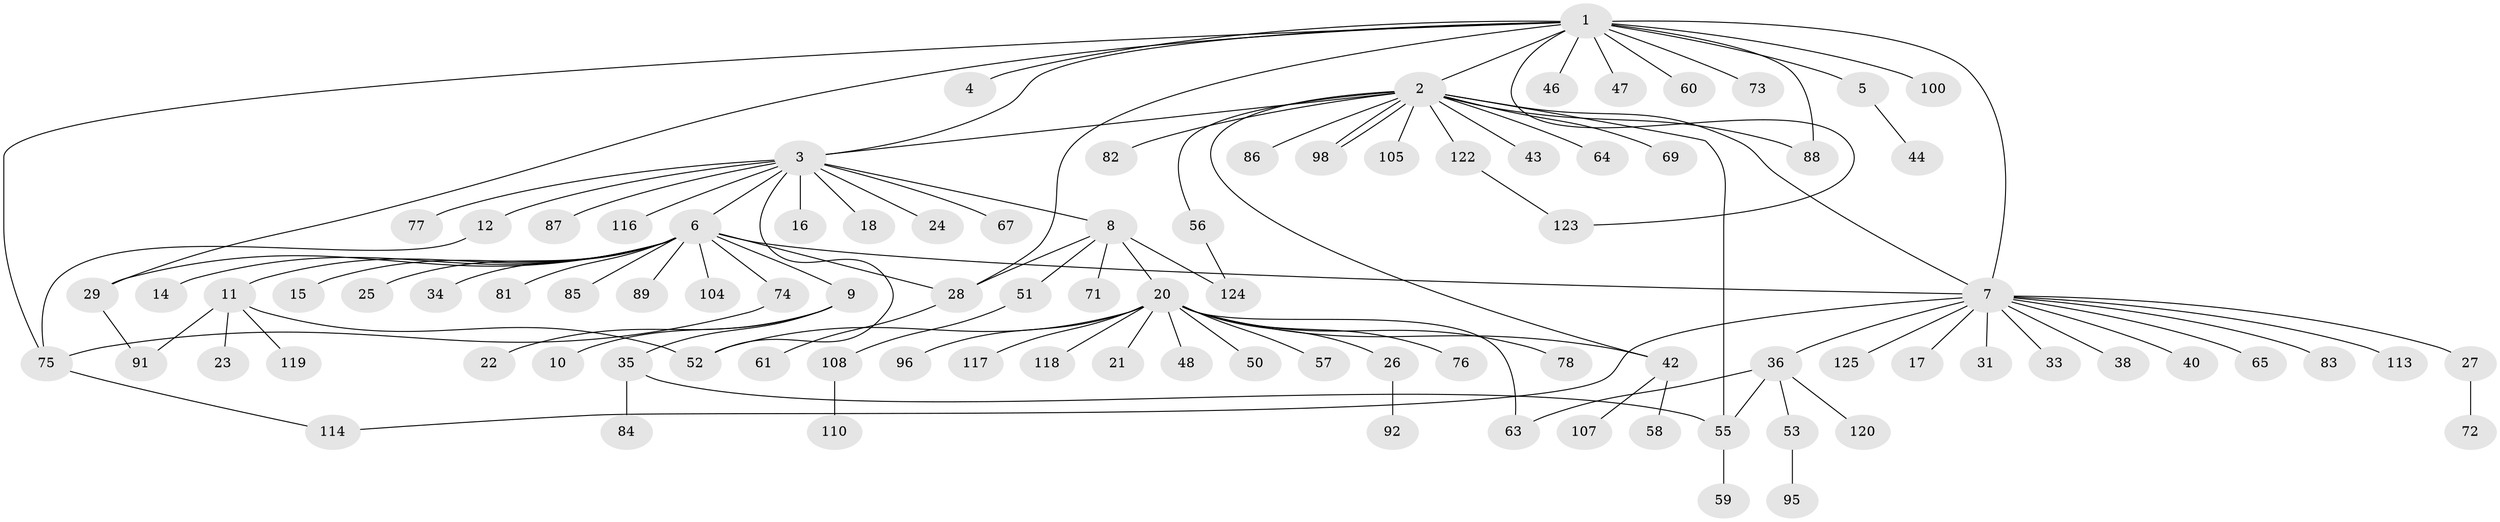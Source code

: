 // Generated by graph-tools (version 1.1) at 2025/23/03/03/25 07:23:53]
// undirected, 95 vertices, 114 edges
graph export_dot {
graph [start="1"]
  node [color=gray90,style=filled];
  1 [super="+37"];
  2 [super="+80"];
  3 [super="+13"];
  4;
  5;
  6 [super="+39"];
  7 [super="+32"];
  8 [super="+70"];
  9 [super="+19"];
  10 [super="+93"];
  11 [super="+66"];
  12;
  14;
  15;
  16;
  17 [super="+30"];
  18;
  20 [super="+45"];
  21;
  22;
  23 [super="+112"];
  24;
  25;
  26;
  27 [super="+94"];
  28 [super="+49"];
  29 [super="+41"];
  31;
  33;
  34;
  35 [super="+115"];
  36 [super="+54"];
  38;
  40;
  42 [super="+62"];
  43;
  44;
  46;
  47;
  48;
  50 [super="+68"];
  51 [super="+103"];
  52 [super="+79"];
  53 [super="+109"];
  55 [super="+121"];
  56;
  57 [super="+90"];
  58;
  59 [super="+102"];
  60;
  61;
  63;
  64;
  65 [super="+99"];
  67;
  69;
  71 [super="+101"];
  72;
  73;
  74 [super="+111"];
  75 [super="+97"];
  76;
  77;
  78;
  81;
  82;
  83;
  84;
  85;
  86;
  87 [super="+106"];
  88;
  89;
  91;
  92;
  95;
  96;
  98;
  100;
  104;
  105;
  107;
  108;
  110;
  113;
  114;
  116;
  117;
  118;
  119;
  120;
  122;
  123;
  124;
  125;
  1 -- 2;
  1 -- 3;
  1 -- 4;
  1 -- 5;
  1 -- 7 [weight=2];
  1 -- 28;
  1 -- 46;
  1 -- 47;
  1 -- 60;
  1 -- 73;
  1 -- 75;
  1 -- 88;
  1 -- 100;
  1 -- 123;
  1 -- 29;
  2 -- 3;
  2 -- 7;
  2 -- 43;
  2 -- 56;
  2 -- 64;
  2 -- 69;
  2 -- 82;
  2 -- 86;
  2 -- 88;
  2 -- 98;
  2 -- 98;
  2 -- 105;
  2 -- 122;
  2 -- 42;
  2 -- 55;
  3 -- 6;
  3 -- 8;
  3 -- 12;
  3 -- 16;
  3 -- 18;
  3 -- 24;
  3 -- 52;
  3 -- 67;
  3 -- 77;
  3 -- 87;
  3 -- 116;
  5 -- 44;
  6 -- 7;
  6 -- 9 [weight=2];
  6 -- 11;
  6 -- 14;
  6 -- 15;
  6 -- 25;
  6 -- 28;
  6 -- 29;
  6 -- 34;
  6 -- 74;
  6 -- 81;
  6 -- 85;
  6 -- 89;
  6 -- 104;
  7 -- 17;
  7 -- 27;
  7 -- 31;
  7 -- 36;
  7 -- 38;
  7 -- 40;
  7 -- 65;
  7 -- 83;
  7 -- 113;
  7 -- 114;
  7 -- 125;
  7 -- 33;
  8 -- 20;
  8 -- 28;
  8 -- 51;
  8 -- 71;
  8 -- 124;
  9 -- 10;
  9 -- 22;
  9 -- 35;
  11 -- 23;
  11 -- 52;
  11 -- 91;
  11 -- 119;
  12 -- 75;
  20 -- 21;
  20 -- 26;
  20 -- 42;
  20 -- 48;
  20 -- 50;
  20 -- 52;
  20 -- 57;
  20 -- 63;
  20 -- 76;
  20 -- 78;
  20 -- 96;
  20 -- 117;
  20 -- 118;
  26 -- 92;
  27 -- 72;
  28 -- 61;
  29 -- 91;
  35 -- 55;
  35 -- 84;
  36 -- 53;
  36 -- 55;
  36 -- 63;
  36 -- 120;
  42 -- 58;
  42 -- 107;
  51 -- 108;
  53 -- 95;
  55 -- 59;
  56 -- 124;
  74 -- 75;
  75 -- 114;
  108 -- 110;
  122 -- 123;
}
